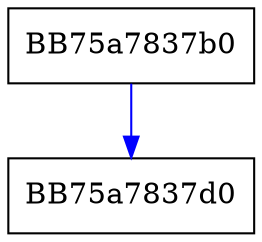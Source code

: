 digraph _NLG_Notify {
  node [shape="box"];
  graph [splines=ortho];
  BB75a7837b0 -> BB75a7837d0 [color="blue"];
}